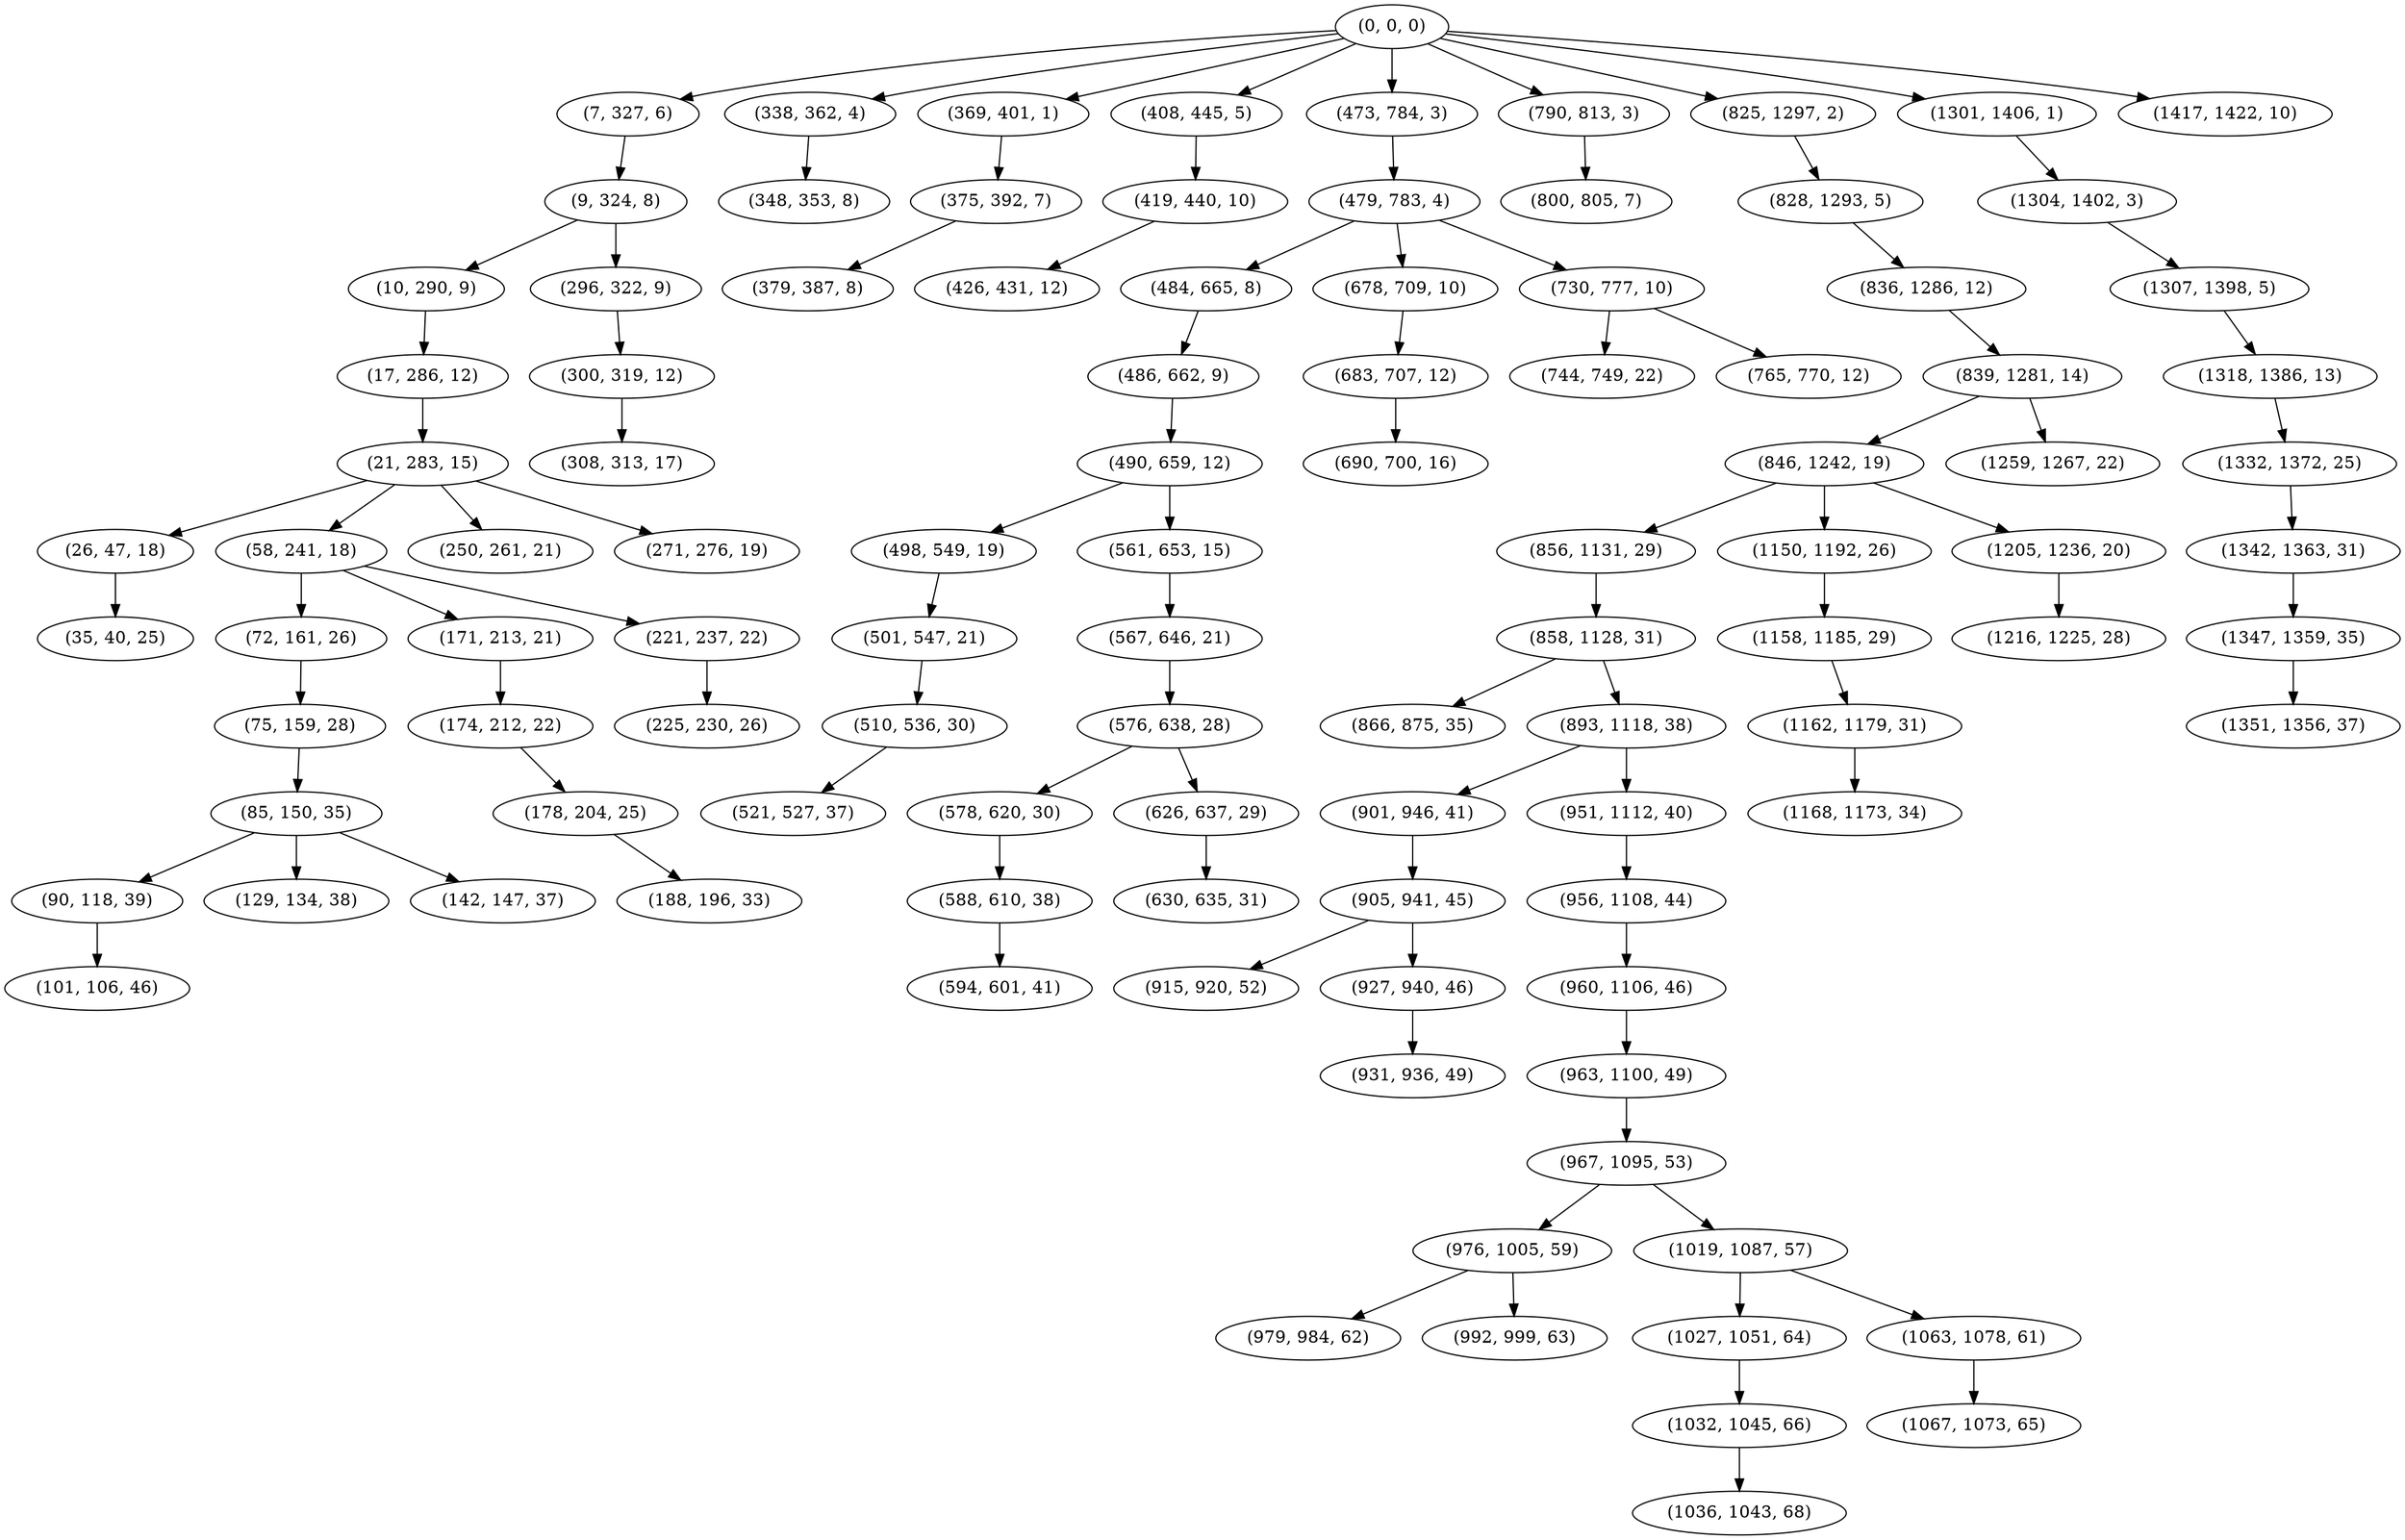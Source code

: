 digraph tree {
    "(0, 0, 0)";
    "(7, 327, 6)";
    "(9, 324, 8)";
    "(10, 290, 9)";
    "(17, 286, 12)";
    "(21, 283, 15)";
    "(26, 47, 18)";
    "(35, 40, 25)";
    "(58, 241, 18)";
    "(72, 161, 26)";
    "(75, 159, 28)";
    "(85, 150, 35)";
    "(90, 118, 39)";
    "(101, 106, 46)";
    "(129, 134, 38)";
    "(142, 147, 37)";
    "(171, 213, 21)";
    "(174, 212, 22)";
    "(178, 204, 25)";
    "(188, 196, 33)";
    "(221, 237, 22)";
    "(225, 230, 26)";
    "(250, 261, 21)";
    "(271, 276, 19)";
    "(296, 322, 9)";
    "(300, 319, 12)";
    "(308, 313, 17)";
    "(338, 362, 4)";
    "(348, 353, 8)";
    "(369, 401, 1)";
    "(375, 392, 7)";
    "(379, 387, 8)";
    "(408, 445, 5)";
    "(419, 440, 10)";
    "(426, 431, 12)";
    "(473, 784, 3)";
    "(479, 783, 4)";
    "(484, 665, 8)";
    "(486, 662, 9)";
    "(490, 659, 12)";
    "(498, 549, 19)";
    "(501, 547, 21)";
    "(510, 536, 30)";
    "(521, 527, 37)";
    "(561, 653, 15)";
    "(567, 646, 21)";
    "(576, 638, 28)";
    "(578, 620, 30)";
    "(588, 610, 38)";
    "(594, 601, 41)";
    "(626, 637, 29)";
    "(630, 635, 31)";
    "(678, 709, 10)";
    "(683, 707, 12)";
    "(690, 700, 16)";
    "(730, 777, 10)";
    "(744, 749, 22)";
    "(765, 770, 12)";
    "(790, 813, 3)";
    "(800, 805, 7)";
    "(825, 1297, 2)";
    "(828, 1293, 5)";
    "(836, 1286, 12)";
    "(839, 1281, 14)";
    "(846, 1242, 19)";
    "(856, 1131, 29)";
    "(858, 1128, 31)";
    "(866, 875, 35)";
    "(893, 1118, 38)";
    "(901, 946, 41)";
    "(905, 941, 45)";
    "(915, 920, 52)";
    "(927, 940, 46)";
    "(931, 936, 49)";
    "(951, 1112, 40)";
    "(956, 1108, 44)";
    "(960, 1106, 46)";
    "(963, 1100, 49)";
    "(967, 1095, 53)";
    "(976, 1005, 59)";
    "(979, 984, 62)";
    "(992, 999, 63)";
    "(1019, 1087, 57)";
    "(1027, 1051, 64)";
    "(1032, 1045, 66)";
    "(1036, 1043, 68)";
    "(1063, 1078, 61)";
    "(1067, 1073, 65)";
    "(1150, 1192, 26)";
    "(1158, 1185, 29)";
    "(1162, 1179, 31)";
    "(1168, 1173, 34)";
    "(1205, 1236, 20)";
    "(1216, 1225, 28)";
    "(1259, 1267, 22)";
    "(1301, 1406, 1)";
    "(1304, 1402, 3)";
    "(1307, 1398, 5)";
    "(1318, 1386, 13)";
    "(1332, 1372, 25)";
    "(1342, 1363, 31)";
    "(1347, 1359, 35)";
    "(1351, 1356, 37)";
    "(1417, 1422, 10)";
    "(0, 0, 0)" -> "(7, 327, 6)";
    "(0, 0, 0)" -> "(338, 362, 4)";
    "(0, 0, 0)" -> "(369, 401, 1)";
    "(0, 0, 0)" -> "(408, 445, 5)";
    "(0, 0, 0)" -> "(473, 784, 3)";
    "(0, 0, 0)" -> "(790, 813, 3)";
    "(0, 0, 0)" -> "(825, 1297, 2)";
    "(0, 0, 0)" -> "(1301, 1406, 1)";
    "(0, 0, 0)" -> "(1417, 1422, 10)";
    "(7, 327, 6)" -> "(9, 324, 8)";
    "(9, 324, 8)" -> "(10, 290, 9)";
    "(9, 324, 8)" -> "(296, 322, 9)";
    "(10, 290, 9)" -> "(17, 286, 12)";
    "(17, 286, 12)" -> "(21, 283, 15)";
    "(21, 283, 15)" -> "(26, 47, 18)";
    "(21, 283, 15)" -> "(58, 241, 18)";
    "(21, 283, 15)" -> "(250, 261, 21)";
    "(21, 283, 15)" -> "(271, 276, 19)";
    "(26, 47, 18)" -> "(35, 40, 25)";
    "(58, 241, 18)" -> "(72, 161, 26)";
    "(58, 241, 18)" -> "(171, 213, 21)";
    "(58, 241, 18)" -> "(221, 237, 22)";
    "(72, 161, 26)" -> "(75, 159, 28)";
    "(75, 159, 28)" -> "(85, 150, 35)";
    "(85, 150, 35)" -> "(90, 118, 39)";
    "(85, 150, 35)" -> "(129, 134, 38)";
    "(85, 150, 35)" -> "(142, 147, 37)";
    "(90, 118, 39)" -> "(101, 106, 46)";
    "(171, 213, 21)" -> "(174, 212, 22)";
    "(174, 212, 22)" -> "(178, 204, 25)";
    "(178, 204, 25)" -> "(188, 196, 33)";
    "(221, 237, 22)" -> "(225, 230, 26)";
    "(296, 322, 9)" -> "(300, 319, 12)";
    "(300, 319, 12)" -> "(308, 313, 17)";
    "(338, 362, 4)" -> "(348, 353, 8)";
    "(369, 401, 1)" -> "(375, 392, 7)";
    "(375, 392, 7)" -> "(379, 387, 8)";
    "(408, 445, 5)" -> "(419, 440, 10)";
    "(419, 440, 10)" -> "(426, 431, 12)";
    "(473, 784, 3)" -> "(479, 783, 4)";
    "(479, 783, 4)" -> "(484, 665, 8)";
    "(479, 783, 4)" -> "(678, 709, 10)";
    "(479, 783, 4)" -> "(730, 777, 10)";
    "(484, 665, 8)" -> "(486, 662, 9)";
    "(486, 662, 9)" -> "(490, 659, 12)";
    "(490, 659, 12)" -> "(498, 549, 19)";
    "(490, 659, 12)" -> "(561, 653, 15)";
    "(498, 549, 19)" -> "(501, 547, 21)";
    "(501, 547, 21)" -> "(510, 536, 30)";
    "(510, 536, 30)" -> "(521, 527, 37)";
    "(561, 653, 15)" -> "(567, 646, 21)";
    "(567, 646, 21)" -> "(576, 638, 28)";
    "(576, 638, 28)" -> "(578, 620, 30)";
    "(576, 638, 28)" -> "(626, 637, 29)";
    "(578, 620, 30)" -> "(588, 610, 38)";
    "(588, 610, 38)" -> "(594, 601, 41)";
    "(626, 637, 29)" -> "(630, 635, 31)";
    "(678, 709, 10)" -> "(683, 707, 12)";
    "(683, 707, 12)" -> "(690, 700, 16)";
    "(730, 777, 10)" -> "(744, 749, 22)";
    "(730, 777, 10)" -> "(765, 770, 12)";
    "(790, 813, 3)" -> "(800, 805, 7)";
    "(825, 1297, 2)" -> "(828, 1293, 5)";
    "(828, 1293, 5)" -> "(836, 1286, 12)";
    "(836, 1286, 12)" -> "(839, 1281, 14)";
    "(839, 1281, 14)" -> "(846, 1242, 19)";
    "(839, 1281, 14)" -> "(1259, 1267, 22)";
    "(846, 1242, 19)" -> "(856, 1131, 29)";
    "(846, 1242, 19)" -> "(1150, 1192, 26)";
    "(846, 1242, 19)" -> "(1205, 1236, 20)";
    "(856, 1131, 29)" -> "(858, 1128, 31)";
    "(858, 1128, 31)" -> "(866, 875, 35)";
    "(858, 1128, 31)" -> "(893, 1118, 38)";
    "(893, 1118, 38)" -> "(901, 946, 41)";
    "(893, 1118, 38)" -> "(951, 1112, 40)";
    "(901, 946, 41)" -> "(905, 941, 45)";
    "(905, 941, 45)" -> "(915, 920, 52)";
    "(905, 941, 45)" -> "(927, 940, 46)";
    "(927, 940, 46)" -> "(931, 936, 49)";
    "(951, 1112, 40)" -> "(956, 1108, 44)";
    "(956, 1108, 44)" -> "(960, 1106, 46)";
    "(960, 1106, 46)" -> "(963, 1100, 49)";
    "(963, 1100, 49)" -> "(967, 1095, 53)";
    "(967, 1095, 53)" -> "(976, 1005, 59)";
    "(967, 1095, 53)" -> "(1019, 1087, 57)";
    "(976, 1005, 59)" -> "(979, 984, 62)";
    "(976, 1005, 59)" -> "(992, 999, 63)";
    "(1019, 1087, 57)" -> "(1027, 1051, 64)";
    "(1019, 1087, 57)" -> "(1063, 1078, 61)";
    "(1027, 1051, 64)" -> "(1032, 1045, 66)";
    "(1032, 1045, 66)" -> "(1036, 1043, 68)";
    "(1063, 1078, 61)" -> "(1067, 1073, 65)";
    "(1150, 1192, 26)" -> "(1158, 1185, 29)";
    "(1158, 1185, 29)" -> "(1162, 1179, 31)";
    "(1162, 1179, 31)" -> "(1168, 1173, 34)";
    "(1205, 1236, 20)" -> "(1216, 1225, 28)";
    "(1301, 1406, 1)" -> "(1304, 1402, 3)";
    "(1304, 1402, 3)" -> "(1307, 1398, 5)";
    "(1307, 1398, 5)" -> "(1318, 1386, 13)";
    "(1318, 1386, 13)" -> "(1332, 1372, 25)";
    "(1332, 1372, 25)" -> "(1342, 1363, 31)";
    "(1342, 1363, 31)" -> "(1347, 1359, 35)";
    "(1347, 1359, 35)" -> "(1351, 1356, 37)";
}
